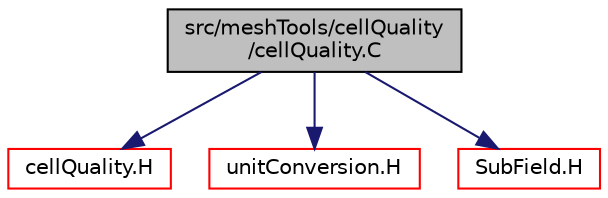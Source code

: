 digraph "src/meshTools/cellQuality/cellQuality.C"
{
  bgcolor="transparent";
  edge [fontname="Helvetica",fontsize="10",labelfontname="Helvetica",labelfontsize="10"];
  node [fontname="Helvetica",fontsize="10",shape=record];
  Node0 [label="src/meshTools/cellQuality\l/cellQuality.C",height=0.2,width=0.4,color="black", fillcolor="grey75", style="filled", fontcolor="black"];
  Node0 -> Node1 [color="midnightblue",fontsize="10",style="solid",fontname="Helvetica"];
  Node1 [label="cellQuality.H",height=0.2,width=0.4,color="red",URL="$a08162.html"];
  Node0 -> Node236 [color="midnightblue",fontsize="10",style="solid",fontname="Helvetica"];
  Node236 [label="unitConversion.H",height=0.2,width=0.4,color="red",URL="$a11012.html",tooltip="Unit conversion functions. "];
  Node0 -> Node238 [color="midnightblue",fontsize="10",style="solid",fontname="Helvetica"];
  Node238 [label="SubField.H",height=0.2,width=0.4,color="red",URL="$a10313.html"];
}
